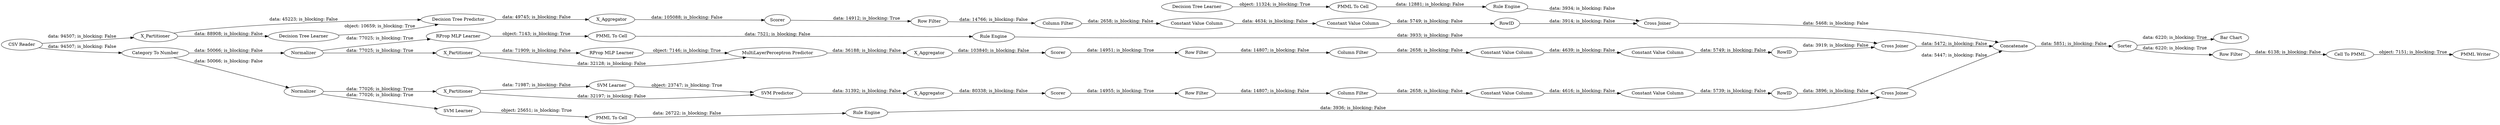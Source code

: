 digraph {
	"-8705832829292466878_31" [label="RProp MLP Learner"]
	"-2969304319920977255_9" [label="Row Filter"]
	"-2969304319920977255_294" [label="Column Filter"]
	"-8705832829292466878_7" [label=X_Aggregator]
	"5961421644897948111_40" [label=Normalizer]
	"-302530772419953567_35" [label="RProp MLP Learner"]
	"-501200169117788503_60" [label=Concatenate]
	"-501200169117788503_59" [label="Bar Chart"]
	"8309208160481816511_38" [label="Cross Joiner"]
	"-8705832829292466878_39" [label=Normalizer]
	"5365702209139794624_34" [label="Rule Engine"]
	"5961421644897948111_31" [label="SVM Learner"]
	"5365702209139794624_28" [label="PMML To Cell"]
	"-6059543412241048423_290" [label="Constant Value Column"]
	"-8705832829292466878_2" [label=X_Partitioner]
	"5862426492834835674_34" [label="PMML To Cell"]
	"-6059543412241048423_292" [label="Constant Value Column"]
	"-501200169117788503_58" [label="Category To Number"]
	"-501200169117788503_53" [label="Row Filter"]
	"-8600566275388330215_293" [label=RowID]
	"-501200169117788503_62" [label="CSV Reader"]
	"8309208160481816511_2" [label=X_Partitioner]
	"-2969304319920977255_290" [label="Constant Value Column"]
	"-8600566275388330215_9" [label="Row Filter"]
	"5961421644897948111_32" [label="SVM Predictor"]
	"-302530772419953567_34" [label="Rule Engine"]
	"-8705832829292466878_40" [label=Scorer]
	"8309208160481816511_39" [label=Scorer]
	"-8600566275388330215_294" [label="Column Filter"]
	"-8600566275388330215_292" [label="Constant Value Column"]
	"-302530772419953567_22" [label="PMML To Cell"]
	"8309208160481816511_7" [label=X_Aggregator]
	"-8705832829292466878_38" [label="Cross Joiner"]
	"5961421644897948111_7" [label=X_Aggregator]
	"5961421644897948111_2" [label=X_Partitioner]
	"8309208160481816511_31" [label="Decision Tree Learner"]
	"-6059543412241048423_293" [label=RowID]
	"-501200169117788503_54" [label="Cell To PMML"]
	"-2969304319920977255_293" [label=RowID]
	"5862426492834835674_35" [label="Rule Engine"]
	"-6059543412241048423_9" [label="Row Filter"]
	"-501200169117788503_52" [label=Sorter]
	"-2969304319920977255_292" [label="Constant Value Column"]
	"-6059543412241048423_294" [label="Column Filter"]
	"-8600566275388330215_290" [label="Constant Value Column"]
	"8309208160481816511_32" [label="Decision Tree Predictor"]
	"5961421644897948111_41" [label=Scorer]
	"-501200169117788503_61" [label="PMML Writer"]
	"5365702209139794624_33" [label="Decision Tree Learner"]
	"5961421644897948111_39" [label="Cross Joiner"]
	"5862426492834835674_33" [label="SVM Learner"]
	"-8705832829292466878_32" [label="MultiLayerPerceptron Predictor"]
	"-501200169117788503_52" -> "-501200169117788503_59" [label="data: 6220; is_blocking: True"]
	"-6059543412241048423_290" -> "-6059543412241048423_292" [label="data: 4639; is_blocking: False"]
	"5961421644897948111_2" -> "5961421644897948111_32" [label="data: 32197; is_blocking: False"]
	"-8705832829292466878_39" -> "-8705832829292466878_2" [label="data: 77025; is_blocking: True"]
	"-6059543412241048423_294" -> "-6059543412241048423_290" [label="data: 2658; is_blocking: False"]
	"-6059543412241048423_9" -> "-6059543412241048423_294" [label="data: 14807; is_blocking: False"]
	"-8600566275388330215_290" -> "-8600566275388330215_292" [label="data: 4616; is_blocking: False"]
	"5365702209139794624_28" -> "5365702209139794624_34" [label="data: 12881; is_blocking: False"]
	"8309208160481816511_31" -> "8309208160481816511_32" [label="object: 10659; is_blocking: True"]
	"5961421644897948111_32" -> "5961421644897948111_7" [label="data: 31392; is_blocking: False"]
	"-8600566275388330215_293" -> "5961421644897948111_39" [label="data: 3896; is_blocking: False"]
	"-501200169117788503_62" -> "8309208160481816511_2" [label="data: 94507; is_blocking: False"]
	"-8600566275388330215_9" -> "-8600566275388330215_294" [label="data: 14807; is_blocking: False"]
	"-8705832829292466878_2" -> "-8705832829292466878_32" [label="data: 32128; is_blocking: False"]
	"-8600566275388330215_294" -> "-8600566275388330215_290" [label="data: 2658; is_blocking: False"]
	"-8600566275388330215_292" -> "-8600566275388330215_293" [label="data: 5739; is_blocking: False"]
	"-501200169117788503_62" -> "-501200169117788503_58" [label="data: 94507; is_blocking: False"]
	"-2969304319920977255_292" -> "-2969304319920977255_293" [label="data: 5749; is_blocking: False"]
	"-6059543412241048423_292" -> "-6059543412241048423_293" [label="data: 5749; is_blocking: False"]
	"5862426492834835674_34" -> "5862426492834835674_35" [label="data: 26722; is_blocking: False"]
	"8309208160481816511_38" -> "-501200169117788503_60" [label="data: 5468; is_blocking: False"]
	"-8705832829292466878_32" -> "-8705832829292466878_7" [label="data: 36188; is_blocking: False"]
	"-501200169117788503_52" -> "-501200169117788503_53" [label="data: 6220; is_blocking: True"]
	"-2969304319920977255_290" -> "-2969304319920977255_292" [label="data: 4634; is_blocking: False"]
	"-2969304319920977255_293" -> "8309208160481816511_38" [label="data: 3914; is_blocking: False"]
	"8309208160481816511_39" -> "-2969304319920977255_9" [label="data: 14912; is_blocking: True"]
	"-6059543412241048423_293" -> "-8705832829292466878_38" [label="data: 3919; is_blocking: False"]
	"-501200169117788503_54" -> "-501200169117788503_61" [label="object: 7151; is_blocking: True"]
	"5961421644897948111_39" -> "-501200169117788503_60" [label="data: 5447; is_blocking: False"]
	"-2969304319920977255_294" -> "-2969304319920977255_290" [label="data: 2658; is_blocking: False"]
	"5365702209139794624_33" -> "5365702209139794624_28" [label="object: 11324; is_blocking: True"]
	"5961421644897948111_2" -> "5961421644897948111_31" [label="data: 71987; is_blocking: False"]
	"5961421644897948111_7" -> "5961421644897948111_41" [label="data: 80338; is_blocking: False"]
	"-302530772419953567_35" -> "-302530772419953567_22" [label="object: 7143; is_blocking: True"]
	"5961421644897948111_40" -> "5862426492834835674_33" [label="data: 77026; is_blocking: True"]
	"-501200169117788503_60" -> "-501200169117788503_52" [label="data: 5851; is_blocking: False"]
	"8309208160481816511_2" -> "8309208160481816511_32" [label="data: 45223; is_blocking: False"]
	"8309208160481816511_2" -> "8309208160481816511_31" [label="data: 88908; is_blocking: False"]
	"-302530772419953567_34" -> "-8705832829292466878_38" [label="data: 3933; is_blocking: False"]
	"-2969304319920977255_9" -> "-2969304319920977255_294" [label="data: 14766; is_blocking: False"]
	"-8705832829292466878_2" -> "-8705832829292466878_31" [label="data: 71909; is_blocking: False"]
	"-8705832829292466878_7" -> "-8705832829292466878_40" [label="data: 103840; is_blocking: False"]
	"5862426492834835674_33" -> "5862426492834835674_34" [label="object: 25651; is_blocking: True"]
	"8309208160481816511_32" -> "8309208160481816511_7" [label="data: 49745; is_blocking: False"]
	"5862426492834835674_35" -> "5961421644897948111_39" [label="data: 3936; is_blocking: False"]
	"-8705832829292466878_40" -> "-6059543412241048423_9" [label="data: 14951; is_blocking: True"]
	"5365702209139794624_34" -> "8309208160481816511_38" [label="data: 3934; is_blocking: False"]
	"-302530772419953567_22" -> "-302530772419953567_34" [label="data: 7521; is_blocking: False"]
	"5961421644897948111_41" -> "-8600566275388330215_9" [label="data: 14955; is_blocking: True"]
	"-501200169117788503_53" -> "-501200169117788503_54" [label="data: 6138; is_blocking: False"]
	"5961421644897948111_40" -> "5961421644897948111_2" [label="data: 77026; is_blocking: True"]
	"8309208160481816511_7" -> "8309208160481816511_39" [label="data: 105088; is_blocking: False"]
	"-8705832829292466878_38" -> "-501200169117788503_60" [label="data: 5472; is_blocking: False"]
	"5961421644897948111_31" -> "5961421644897948111_32" [label="object: 23747; is_blocking: True"]
	"-501200169117788503_58" -> "-8705832829292466878_39" [label="data: 50066; is_blocking: False"]
	"-501200169117788503_58" -> "5961421644897948111_40" [label="data: 50066; is_blocking: False"]
	"-8705832829292466878_31" -> "-8705832829292466878_32" [label="object: 7146; is_blocking: True"]
	"-8705832829292466878_39" -> "-302530772419953567_35" [label="data: 77025; is_blocking: True"]
	rankdir=LR
}
